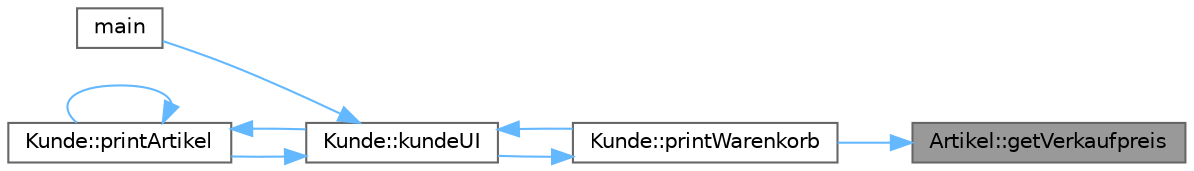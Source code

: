digraph "Artikel::getVerkaufpreis"
{
 // INTERACTIVE_SVG=YES
 // LATEX_PDF_SIZE
  bgcolor="transparent";
  edge [fontname=Helvetica,fontsize=10,labelfontname=Helvetica,labelfontsize=10];
  node [fontname=Helvetica,fontsize=10,shape=box,height=0.2,width=0.4];
  rankdir="RL";
  Node1 [id="Node000001",label="Artikel::getVerkaufpreis",height=0.2,width=0.4,color="gray40", fillcolor="grey60", style="filled", fontcolor="black",tooltip="Gibt den Verkaufspreis des Artikels zurueck."];
  Node1 -> Node2 [id="edge1_Node000001_Node000002",dir="back",color="steelblue1",style="solid",tooltip=" "];
  Node2 [id="Node000002",label="Kunde::printWarenkorb",height=0.2,width=0.4,color="grey40", fillcolor="white", style="filled",URL="$classKunde.html#a5d63fab8fc73949a7c6d63d58e893045",tooltip="Gibt den aktuellen Warenkorb des Kunden aus."];
  Node2 -> Node3 [id="edge2_Node000002_Node000003",dir="back",color="steelblue1",style="solid",tooltip=" "];
  Node3 [id="Node000003",label="Kunde::kundeUI",height=0.2,width=0.4,color="grey40", fillcolor="white", style="filled",URL="$classKunde.html#a710e5b57f7b8e2badbe14b9b9725b69b",tooltip="Oeffnet die Benutzeroberflaeche des Kunden fuer Einkaufsaktionen."];
  Node3 -> Node4 [id="edge3_Node000003_Node000004",dir="back",color="steelblue1",style="solid",tooltip=" "];
  Node4 [id="Node000004",label="main",height=0.2,width=0.4,color="grey40", fillcolor="white", style="filled",URL="$main_8cc.html#a0ddf1224851353fc92bfbff6f499fa97",tooltip="Hauptfunktion des Programms."];
  Node3 -> Node5 [id="edge4_Node000003_Node000005",dir="back",color="steelblue1",style="solid",tooltip=" "];
  Node5 [id="Node000005",label="Kunde::printArtikel",height=0.2,width=0.4,color="grey40", fillcolor="white", style="filled",URL="$classKunde.html#af669f9ec888bef86ca32dbc4afc126b8",tooltip="Gibt die Artikel in einem bestimmten Regal aus."];
  Node5 -> Node3 [id="edge5_Node000005_Node000003",dir="back",color="steelblue1",style="solid",tooltip=" "];
  Node5 -> Node5 [id="edge6_Node000005_Node000005",dir="back",color="steelblue1",style="solid",tooltip=" "];
  Node3 -> Node2 [id="edge7_Node000003_Node000002",dir="back",color="steelblue1",style="solid",tooltip=" "];
}
